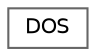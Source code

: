 digraph "Graphical Class Hierarchy"
{
 // INTERACTIVE_SVG=YES
 // LATEX_PDF_SIZE
  bgcolor="transparent";
  edge [fontname=Helvetica,fontsize=10,labelfontname=Helvetica,labelfontsize=10];
  node [fontname=Helvetica,fontsize=10,shape=box,height=0.2,width=0.4];
  rankdir="LR";
  Node0 [id="Node000000",label="DOS",height=0.2,width=0.4,color="grey40", fillcolor="white", style="filled",URL="$class_d_o_s.html",tooltip="Density of States (DOS) calculator for solid-state systems."];
}
